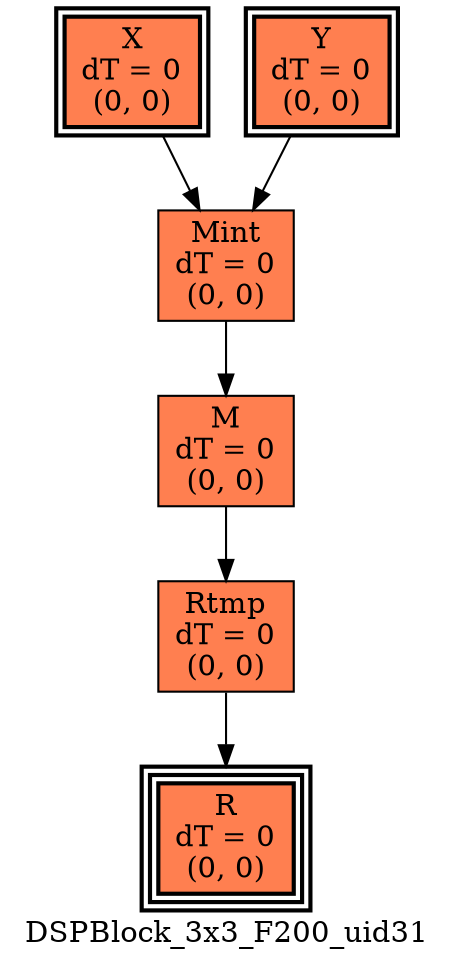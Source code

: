 digraph DSPBlock_3x3_F200_uid31
{
	//graph drawing options
	label=DSPBlock_3x3_F200_uid31;
	labelloc=bottom;
	labeljust=right;
	ratio=auto;
	nodesep=0.25;
	ranksep=0.5;

	//input/output signals of operator DSPBlock_3x3_F200_uid31
	X__DSPBlock_3x3_F200_uid31 [ label="X\ndT = 0\n(0, 0)", shape=box, color=black, style="bold, filled", fillcolor=coral, peripheries=2 ];
	Y__DSPBlock_3x3_F200_uid31 [ label="Y\ndT = 0\n(0, 0)", shape=box, color=black, style="bold, filled", fillcolor=coral, peripheries=2 ];
	R__DSPBlock_3x3_F200_uid31 [ label="R\ndT = 0\n(0, 0)", shape=box, color=black, style="bold, filled", fillcolor=coral, peripheries=3 ];
	{rank=same X__DSPBlock_3x3_F200_uid31, Y__DSPBlock_3x3_F200_uid31};
	{rank=same R__DSPBlock_3x3_F200_uid31};
	//internal signals of operator DSPBlock_3x3_F200_uid31
	Mint__DSPBlock_3x3_F200_uid31 [ label="Mint\ndT = 0\n(0, 0)", shape=box, color=black, style=filled, fillcolor=coral, peripheries=1 ];
	M__DSPBlock_3x3_F200_uid31 [ label="M\ndT = 0\n(0, 0)", shape=box, color=black, style=filled, fillcolor=coral, peripheries=1 ];
	Rtmp__DSPBlock_3x3_F200_uid31 [ label="Rtmp\ndT = 0\n(0, 0)", shape=box, color=black, style=filled, fillcolor=coral, peripheries=1 ];

	//subcomponents of operator DSPBlock_3x3_F200_uid31

	//input and internal signal connections of operator DSPBlock_3x3_F200_uid31
	X__DSPBlock_3x3_F200_uid31 -> Mint__DSPBlock_3x3_F200_uid31 [ arrowhead=normal, arrowsize=1.0, arrowtail=normal, color=black, dir=forward  ];
	Y__DSPBlock_3x3_F200_uid31 -> Mint__DSPBlock_3x3_F200_uid31 [ arrowhead=normal, arrowsize=1.0, arrowtail=normal, color=black, dir=forward  ];
	Mint__DSPBlock_3x3_F200_uid31 -> M__DSPBlock_3x3_F200_uid31 [ arrowhead=normal, arrowsize=1.0, arrowtail=normal, color=black, dir=forward  ];
	M__DSPBlock_3x3_F200_uid31 -> Rtmp__DSPBlock_3x3_F200_uid31 [ arrowhead=normal, arrowsize=1.0, arrowtail=normal, color=black, dir=forward  ];
	Rtmp__DSPBlock_3x3_F200_uid31 -> R__DSPBlock_3x3_F200_uid31 [ arrowhead=normal, arrowsize=1.0, arrowtail=normal, color=black, dir=forward  ];
}

